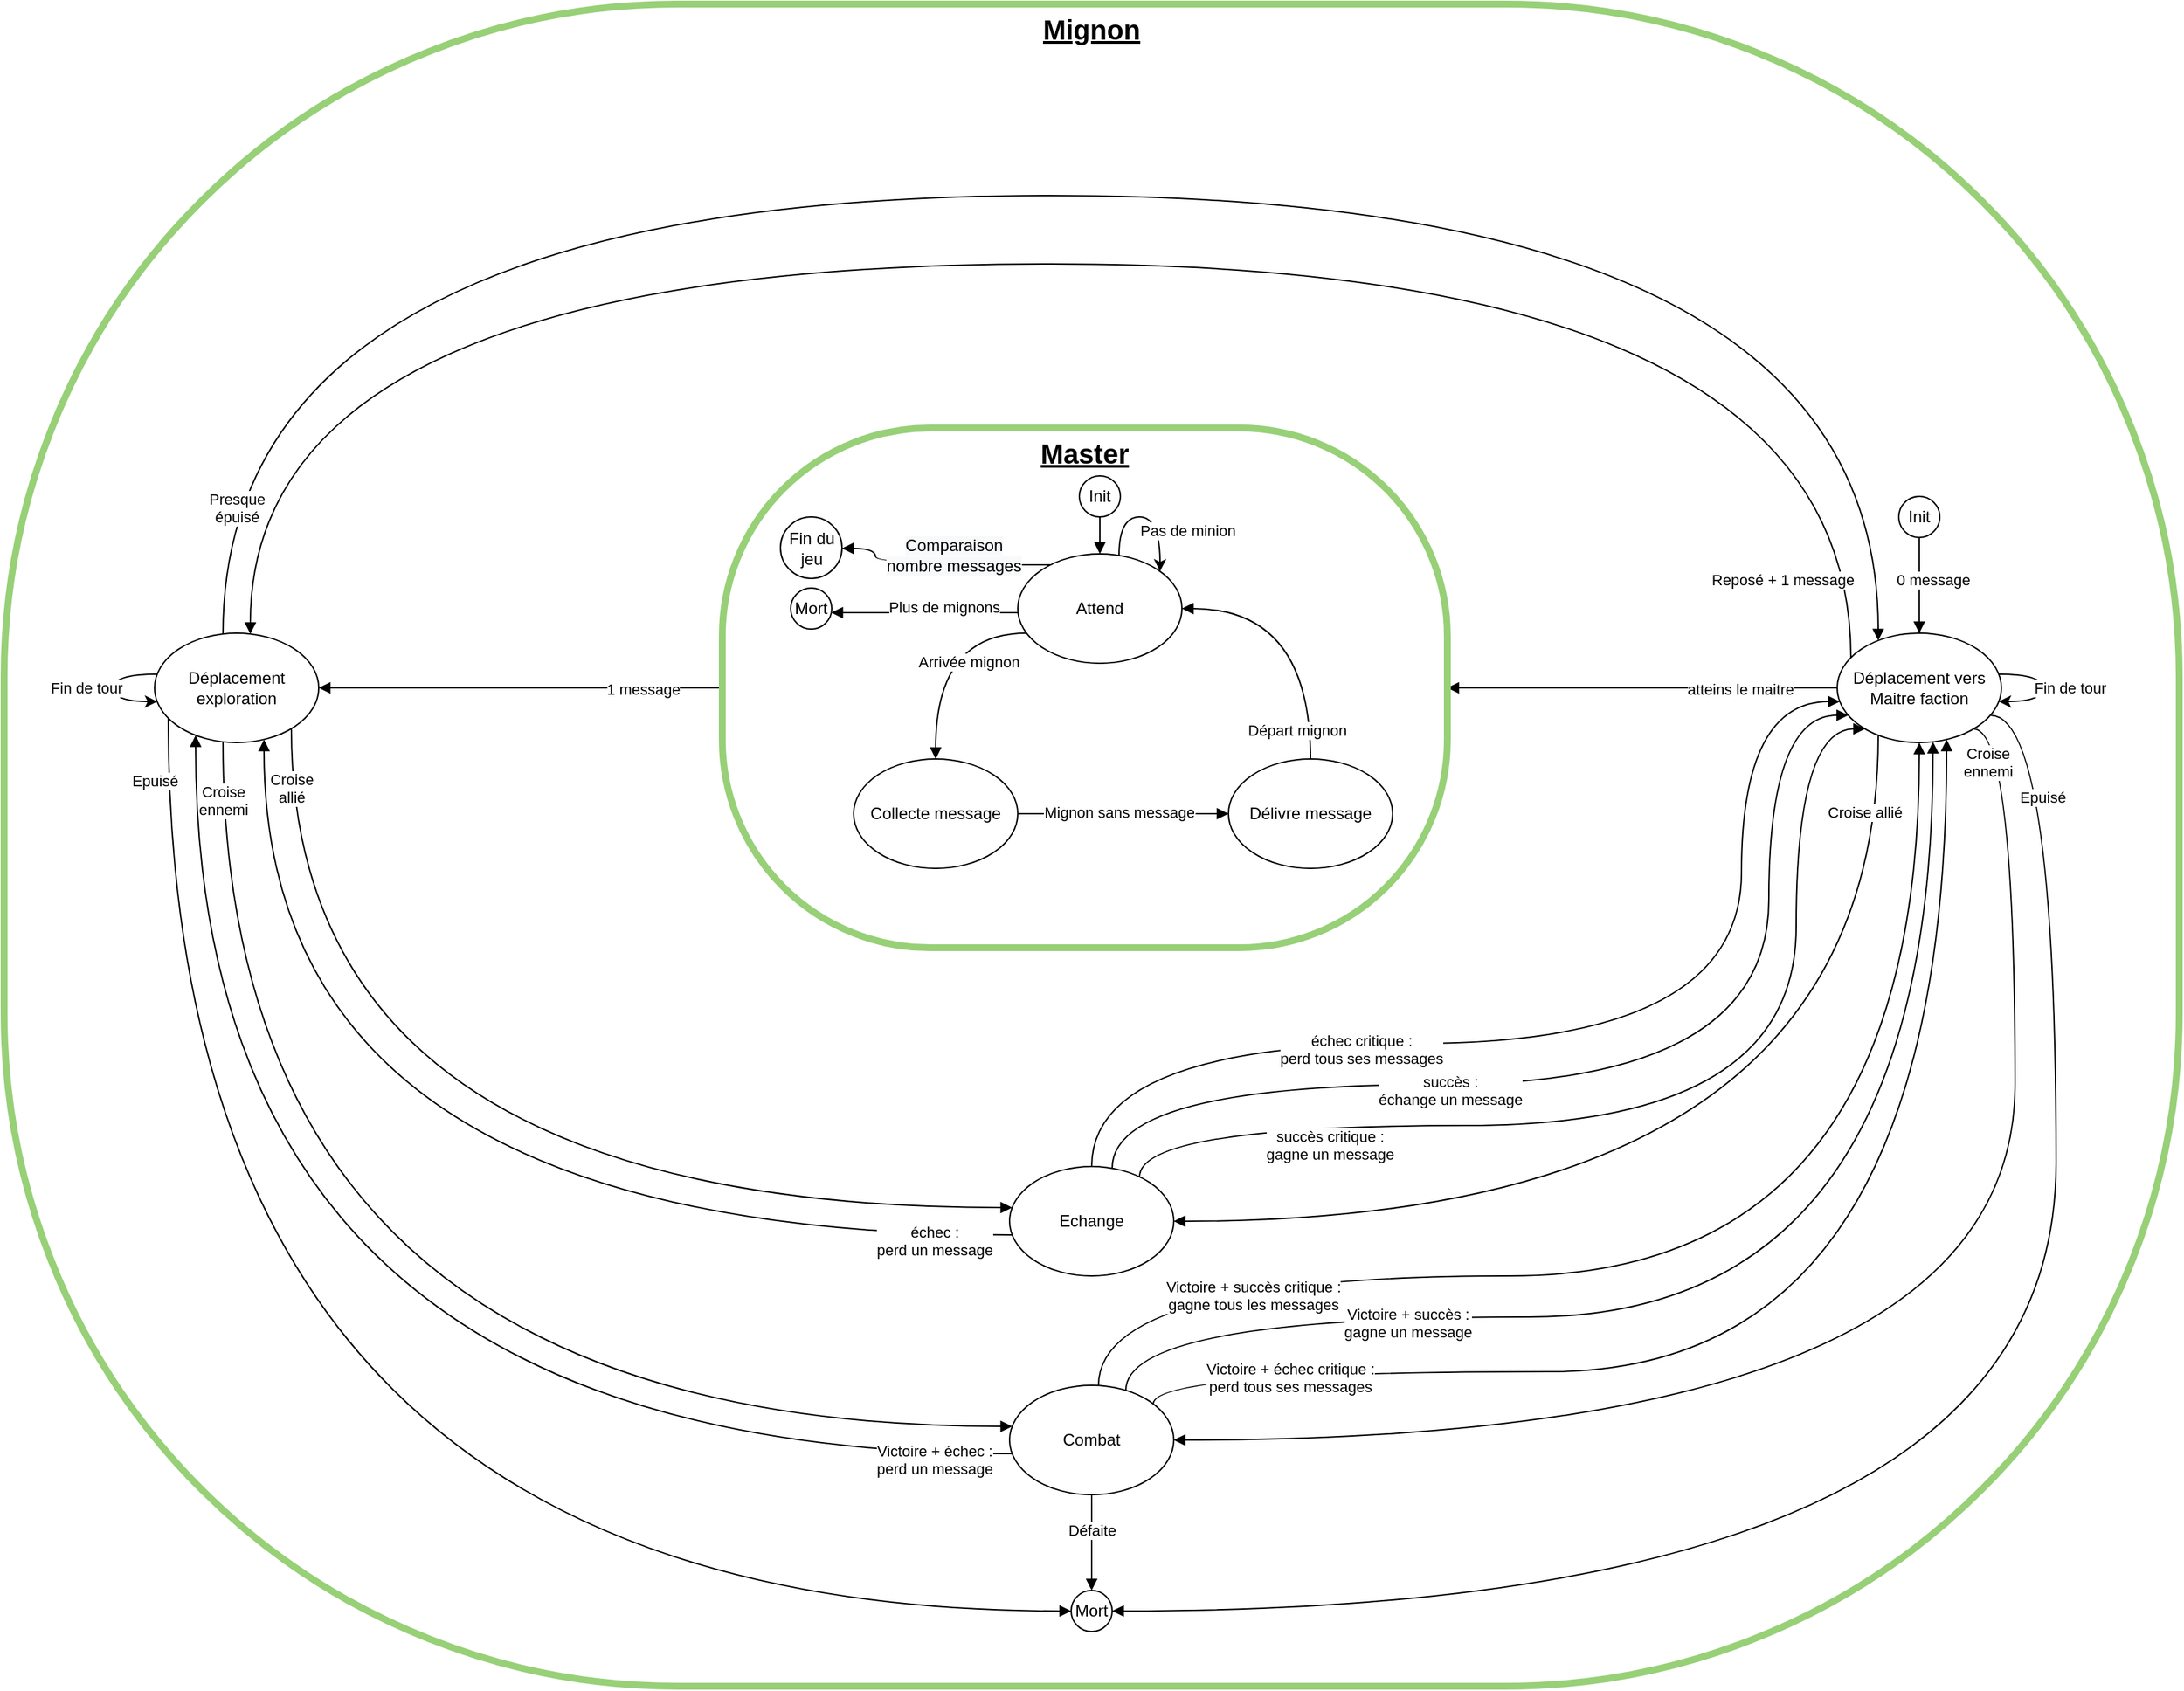 <mxfile version="15.6.8" type="device"><diagram id="q_s2pD9AUIf0P6xuWTzg" name="Page-1"><mxGraphModel dx="1673" dy="896" grid="1" gridSize="10" guides="1" tooltips="1" connect="1" arrows="1" fold="1" page="1" pageScale="1" pageWidth="827" pageHeight="1169" math="0" shadow="0"><root><mxCell id="0"/><mxCell id="1" parent="0"/><mxCell id="hhXlQBwQryzKbZ6QnJjO-1" value="Mignon" style="rounded=1;whiteSpace=wrap;html=1;strokeColor=#97D077;strokeWidth=5;fillColor=none;verticalAlign=top;fontStyle=5;fontSize=20;arcSize=40;" parent="1" vertex="1"><mxGeometry x="20" y="40" width="1590" height="1230" as="geometry"/></mxCell><mxCell id="hhXlQBwQryzKbZ6QnJjO-2" value="Epuisé" style="edgeStyle=orthogonalEdgeStyle;curved=1;orthogonalLoop=1;jettySize=auto;html=1;endArrow=block;endSize=6;targetPerimeterSpacing=0;verticalAlign=bottom;" parent="1" source="hhXlQBwQryzKbZ6QnJjO-4" target="hhXlQBwQryzKbZ6QnJjO-16" edge="1"><mxGeometry x="-0.916" y="-10" relative="1" as="geometry"><Array as="points"><mxPoint x="140" y="1215"/></Array><mxPoint as="offset"/></mxGeometry></mxCell><mxCell id="hhXlQBwQryzKbZ6QnJjO-3" value="Presque&lt;br&gt;épuisé" style="edgeStyle=orthogonalEdgeStyle;curved=1;orthogonalLoop=1;jettySize=auto;html=1;endArrow=block;endSize=6;targetPerimeterSpacing=0;verticalAlign=bottom;" parent="1" source="hhXlQBwQryzKbZ6QnJjO-4" target="hhXlQBwQryzKbZ6QnJjO-15" edge="1"><mxGeometry x="-0.917" y="-10" relative="1" as="geometry"><Array as="points"><mxPoint x="180" y="180"/><mxPoint x="1390" y="180"/></Array><mxPoint as="offset"/></mxGeometry></mxCell><mxCell id="hhXlQBwQryzKbZ6QnJjO-4" value="Déplacement&lt;br&gt;exploration" style="ellipse;whiteSpace=wrap;html=1;strokeColor=default;strokeWidth=1;" parent="1" vertex="1"><mxGeometry x="130" y="500" width="120" height="80" as="geometry"/></mxCell><mxCell id="hhXlQBwQryzKbZ6QnJjO-5" value="Défaite" style="edgeStyle=orthogonalEdgeStyle;curved=1;orthogonalLoop=1;jettySize=auto;html=1;endArrow=block;endSize=6;targetPerimeterSpacing=0;verticalAlign=bottom;" parent="1" source="hhXlQBwQryzKbZ6QnJjO-7" target="hhXlQBwQryzKbZ6QnJjO-16" edge="1"><mxGeometry relative="1" as="geometry"><Array as="points"><mxPoint x="820" y="1110"/><mxPoint x="820" y="1110"/></Array></mxGeometry></mxCell><mxCell id="hhXlQBwQryzKbZ6QnJjO-6" value="Victoire + succès :&lt;br&gt;gagne un message" style="edgeStyle=orthogonalEdgeStyle;curved=1;orthogonalLoop=1;jettySize=auto;html=1;endArrow=block;endSize=6;targetPerimeterSpacing=0;verticalAlign=bottom;" parent="1" source="hhXlQBwQryzKbZ6QnJjO-7" target="hhXlQBwQryzKbZ6QnJjO-15" edge="1"><mxGeometry x="-0.512" y="-20" relative="1" as="geometry"><mxPoint x="832" y="580" as="sourcePoint"/><Array as="points"><mxPoint x="840" y="1000"/><mxPoint x="1430" y="1000"/></Array><mxPoint as="offset"/></mxGeometry></mxCell><mxCell id="hhXlQBwQryzKbZ6QnJjO-7" value="Combat" style="ellipse;whiteSpace=wrap;html=1;strokeColor=default;strokeWidth=1;" parent="1" vertex="1"><mxGeometry x="755" y="1050" width="120" height="80" as="geometry"/></mxCell><mxCell id="hhXlQBwQryzKbZ6QnJjO-8" value="Echange" style="ellipse;whiteSpace=wrap;html=1;strokeColor=default;strokeWidth=1;" parent="1" vertex="1"><mxGeometry x="755" y="890" width="120" height="80" as="geometry"/></mxCell><mxCell id="hhXlQBwQryzKbZ6QnJjO-9" value="Init" style="ellipse;whiteSpace=wrap;html=1;aspect=fixed;strokeColor=default;strokeWidth=1;" parent="1" vertex="1"><mxGeometry x="1405" y="400" width="30" height="30" as="geometry"/></mxCell><mxCell id="hhXlQBwQryzKbZ6QnJjO-10" value="0 message" style="html=1;verticalAlign=bottom;endArrow=block;endSize=6;targetPerimeterSpacing=0;edgeStyle=orthogonalEdgeStyle;curved=1;" parent="1" source="hhXlQBwQryzKbZ6QnJjO-9" target="hhXlQBwQryzKbZ6QnJjO-15" edge="1"><mxGeometry x="0.143" y="10" width="80" relative="1" as="geometry"><mxPoint x="416" y="310" as="sourcePoint"/><mxPoint x="496" y="310" as="targetPoint"/><mxPoint as="offset"/></mxGeometry></mxCell><mxCell id="hhXlQBwQryzKbZ6QnJjO-11" value="Croise&lt;br&gt;ennemi" style="html=1;verticalAlign=bottom;endArrow=block;endSize=6;targetPerimeterSpacing=0;edgeStyle=orthogonalEdgeStyle;curved=1;" parent="1" source="hhXlQBwQryzKbZ6QnJjO-4" target="hhXlQBwQryzKbZ6QnJjO-7" edge="1"><mxGeometry x="-0.891" width="80" relative="1" as="geometry"><mxPoint x="456" y="470" as="sourcePoint"/><mxPoint x="611" y="400" as="targetPoint"/><Array as="points"><mxPoint x="180" y="1080"/></Array><mxPoint as="offset"/></mxGeometry></mxCell><mxCell id="hhXlQBwQryzKbZ6QnJjO-12" value="Croise&lt;br&gt;allié" style="html=1;verticalAlign=bottom;endArrow=block;endSize=6;targetPerimeterSpacing=0;edgeStyle=orthogonalEdgeStyle;curved=1;" parent="1" source="hhXlQBwQryzKbZ6QnJjO-4" target="hhXlQBwQryzKbZ6QnJjO-8" edge="1"><mxGeometry x="-0.866" width="80" relative="1" as="geometry"><mxPoint x="646" y="290" as="sourcePoint"/><mxPoint x="646" y="370" as="targetPoint"/><Array as="points"><mxPoint x="230" y="920"/></Array><mxPoint as="offset"/></mxGeometry></mxCell><mxCell id="hhXlQBwQryzKbZ6QnJjO-13" value="Epuisé" style="edgeStyle=orthogonalEdgeStyle;curved=1;orthogonalLoop=1;jettySize=auto;html=1;endArrow=block;endSize=6;targetPerimeterSpacing=0;verticalAlign=bottom;" parent="1" source="hhXlQBwQryzKbZ6QnJjO-15" target="hhXlQBwQryzKbZ6QnJjO-16" edge="1"><mxGeometry x="-0.831" y="-10" relative="1" as="geometry"><Array as="points"><mxPoint x="1520" y="560"/><mxPoint x="1520" y="1215"/></Array><mxPoint as="offset"/></mxGeometry></mxCell><mxCell id="hhXlQBwQryzKbZ6QnJjO-14" value="Reposé + 1 message" style="edgeStyle=orthogonalEdgeStyle;curved=1;orthogonalLoop=1;jettySize=auto;html=1;endArrow=block;endSize=6;targetPerimeterSpacing=0;verticalAlign=bottom;" parent="1" source="hhXlQBwQryzKbZ6QnJjO-15" target="hhXlQBwQryzKbZ6QnJjO-4" edge="1"><mxGeometry x="-0.945" y="50" relative="1" as="geometry"><Array as="points"><mxPoint x="1370" y="230"/><mxPoint x="200" y="230"/></Array><mxPoint as="offset"/></mxGeometry></mxCell><mxCell id="hhXlQBwQryzKbZ6QnJjO-15" value="Déplacement vers&lt;br&gt;Maitre faction" style="ellipse;whiteSpace=wrap;html=1;strokeColor=default;strokeWidth=1;" parent="1" vertex="1"><mxGeometry x="1360" y="500" width="120" height="80" as="geometry"/></mxCell><mxCell id="hhXlQBwQryzKbZ6QnJjO-16" value="Mort" style="ellipse;whiteSpace=wrap;html=1;strokeColor=default;strokeWidth=1;" parent="1" vertex="1"><mxGeometry x="800" y="1200" width="30" height="30" as="geometry"/></mxCell><mxCell id="hhXlQBwQryzKbZ6QnJjO-17" value="Croise&lt;br&gt;ennemi" style="html=1;verticalAlign=bottom;endArrow=block;endSize=6;targetPerimeterSpacing=0;edgeStyle=orthogonalEdgeStyle;curved=1;" parent="1" source="hhXlQBwQryzKbZ6QnJjO-15" target="hhXlQBwQryzKbZ6QnJjO-7" edge="1"><mxGeometry x="-0.879" y="-20" width="80" relative="1" as="geometry"><mxPoint x="646" y="290" as="sourcePoint"/><mxPoint x="636" y="410" as="targetPoint"/><Array as="points"><mxPoint x="1490" y="570"/><mxPoint x="1490" y="1090"/></Array><mxPoint as="offset"/></mxGeometry></mxCell><mxCell id="hhXlQBwQryzKbZ6QnJjO-18" value="atteins le maitre" style="html=1;verticalAlign=bottom;endArrow=block;endSize=6;targetPerimeterSpacing=0;edgeStyle=orthogonalEdgeStyle;curved=1;" parent="1" source="hhXlQBwQryzKbZ6QnJjO-15" target="hhXlQBwQryzKbZ6QnJjO-30" edge="1"><mxGeometry x="-0.5" y="10" width="80" relative="1" as="geometry"><mxPoint x="646" y="530" as="sourcePoint"/><mxPoint x="1180" y="540" as="targetPoint"/><mxPoint as="offset"/></mxGeometry></mxCell><mxCell id="hhXlQBwQryzKbZ6QnJjO-19" value="1 message" style="html=1;verticalAlign=bottom;endArrow=block;endSize=6;targetPerimeterSpacing=0;edgeStyle=orthogonalEdgeStyle;curved=1;" parent="1" source="hhXlQBwQryzKbZ6QnJjO-30" target="hhXlQBwQryzKbZ6QnJjO-4" edge="1"><mxGeometry x="-0.6" y="10" width="80" relative="1" as="geometry"><mxPoint x="390" y="530" as="sourcePoint"/><mxPoint x="836" y="410" as="targetPoint"/><mxPoint x="1" as="offset"/></mxGeometry></mxCell><mxCell id="hhXlQBwQryzKbZ6QnJjO-21" value="succès :&lt;br&gt;échange un message" style="html=1;verticalAlign=bottom;endArrow=block;endSize=6;targetPerimeterSpacing=0;edgeStyle=orthogonalEdgeStyle;curved=1;" parent="1" source="hhXlQBwQryzKbZ6QnJjO-8" target="hhXlQBwQryzKbZ6QnJjO-15" edge="1"><mxGeometry x="-0.29" y="-20" width="80" relative="1" as="geometry"><mxPoint x="906" y="290" as="sourcePoint"/><mxPoint x="1036" y="290" as="targetPoint"/><mxPoint as="offset"/><Array as="points"><mxPoint x="830" y="830"/><mxPoint x="1310" y="830"/><mxPoint x="1310" y="560"/></Array></mxGeometry></mxCell><mxCell id="hhXlQBwQryzKbZ6QnJjO-22" value="succès critique : &lt;br&gt;gagne un message" style="html=1;verticalAlign=bottom;endArrow=block;endSize=6;targetPerimeterSpacing=0;edgeStyle=orthogonalEdgeStyle;curved=1;startArrow=none;" parent="1" source="hhXlQBwQryzKbZ6QnJjO-8" target="hhXlQBwQryzKbZ6QnJjO-15" edge="1"><mxGeometry x="-0.589" y="-30" width="80" relative="1" as="geometry"><mxPoint x="1200" y="550" as="sourcePoint"/><mxPoint x="985.98" y="280" as="targetPoint"/><mxPoint as="offset"/><Array as="points"><mxPoint x="850" y="860"/><mxPoint x="1330" y="860"/><mxPoint x="1330" y="570"/></Array></mxGeometry></mxCell><mxCell id="hhXlQBwQryzKbZ6QnJjO-23" value="Croise allié" style="html=1;verticalAlign=bottom;endArrow=block;endSize=6;targetPerimeterSpacing=0;edgeStyle=orthogonalEdgeStyle;curved=1;" parent="1" source="hhXlQBwQryzKbZ6QnJjO-15" target="hhXlQBwQryzKbZ6QnJjO-8" edge="1"><mxGeometry x="-0.85" y="-10" width="80" relative="1" as="geometry"><mxPoint x="1063" y="310.002" as="sourcePoint"/><mxPoint x="812" y="584.32" as="targetPoint"/><Array as="points"><mxPoint x="1390" y="930"/></Array><mxPoint as="offset"/></mxGeometry></mxCell><mxCell id="hhXlQBwQryzKbZ6QnJjO-24" value="échec :&lt;br&gt;perd un message" style="html=1;verticalAlign=bottom;endArrow=block;endSize=6;targetPerimeterSpacing=0;edgeStyle=orthogonalEdgeStyle;curved=1;" parent="1" source="hhXlQBwQryzKbZ6QnJjO-8" target="hhXlQBwQryzKbZ6QnJjO-4" edge="1"><mxGeometry x="-0.875" y="20" width="80" relative="1" as="geometry"><mxPoint x="722" y="360" as="sourcePoint"/><mxPoint x="482" y="480" as="targetPoint"/><Array as="points"><mxPoint x="210" y="940"/></Array><mxPoint as="offset"/></mxGeometry></mxCell><mxCell id="hhXlQBwQryzKbZ6QnJjO-25" value="échec critique : &lt;br&gt;perd tous ses messages" style="html=1;verticalAlign=bottom;endArrow=block;endSize=6;targetPerimeterSpacing=0;edgeStyle=orthogonalEdgeStyle;curved=1;" parent="1" source="hhXlQBwQryzKbZ6QnJjO-8" target="hhXlQBwQryzKbZ6QnJjO-15" edge="1"><mxGeometry x="-0.354" y="-20" width="80" relative="1" as="geometry"><mxPoint x="849.095" y="460" as="sourcePoint"/><mxPoint x="1004.038" y="320" as="targetPoint"/><mxPoint as="offset"/><Array as="points"><mxPoint x="815" y="800"/><mxPoint x="1290" y="800"/><mxPoint x="1290" y="550"/></Array></mxGeometry></mxCell><mxCell id="hhXlQBwQryzKbZ6QnJjO-26" value="Victoire + succès critique :&lt;br&gt;gagne tous les messages" style="edgeStyle=orthogonalEdgeStyle;curved=1;orthogonalLoop=1;jettySize=auto;html=1;endArrow=block;endSize=6;targetPerimeterSpacing=0;verticalAlign=bottom;" parent="1" source="hhXlQBwQryzKbZ6QnJjO-7" target="hhXlQBwQryzKbZ6QnJjO-15" edge="1"><mxGeometry x="-0.638" y="-30" relative="1" as="geometry"><mxPoint x="851" y="600" as="sourcePoint"/><mxPoint x="1092" y="332" as="targetPoint"/><Array as="points"><mxPoint x="820" y="970"/><mxPoint x="1420" y="970"/></Array><mxPoint as="offset"/></mxGeometry></mxCell><mxCell id="hhXlQBwQryzKbZ6QnJjO-27" value="Victoire + échec :&lt;br&gt;perd un message" style="edgeStyle=orthogonalEdgeStyle;curved=1;orthogonalLoop=1;jettySize=auto;html=1;endArrow=block;endSize=6;targetPerimeterSpacing=0;verticalAlign=bottom;" parent="1" source="hhXlQBwQryzKbZ6QnJjO-7" target="hhXlQBwQryzKbZ6QnJjO-4" edge="1"><mxGeometry x="-0.899" y="20" relative="1" as="geometry"><mxPoint x="602" y="710" as="sourcePoint"/><mxPoint x="642" y="420" as="targetPoint"/><mxPoint as="offset"/><Array as="points"><mxPoint x="160" y="1100"/></Array></mxGeometry></mxCell><mxCell id="hhXlQBwQryzKbZ6QnJjO-28" value="Victoire + échec critique :&lt;br&gt;perd tous ses messages" style="edgeStyle=orthogonalEdgeStyle;curved=1;orthogonalLoop=1;jettySize=auto;html=1;endArrow=block;endSize=6;targetPerimeterSpacing=0;verticalAlign=bottom;" parent="1" source="hhXlQBwQryzKbZ6QnJjO-7" target="hhXlQBwQryzKbZ6QnJjO-15" edge="1"><mxGeometry x="-0.768" y="-20" relative="1" as="geometry"><mxPoint x="833.426" y="628.284" as="sourcePoint"/><mxPoint x="1116" y="300" as="targetPoint"/><Array as="points"><mxPoint x="860" y="1040"/><mxPoint x="1440" y="1040"/></Array><mxPoint as="offset"/></mxGeometry></mxCell><mxCell id="hhXlQBwQryzKbZ6QnJjO-29" value="" style="group" parent="1" vertex="1" connectable="0"><mxGeometry x="500" y="290" width="620" height="510" as="geometry"/></mxCell><mxCell id="hhXlQBwQryzKbZ6QnJjO-30" value="Master" style="rounded=1;whiteSpace=wrap;html=1;strokeColor=#97D077;strokeWidth=5;fillColor=none;verticalAlign=top;fontStyle=5;fontSize=20;arcSize=40;" parent="hhXlQBwQryzKbZ6QnJjO-29" vertex="1"><mxGeometry x="45" y="60" width="530" height="380" as="geometry"/></mxCell><mxCell id="hhXlQBwQryzKbZ6QnJjO-31" value="Init" style="ellipse;whiteSpace=wrap;html=1;aspect=fixed;strokeColor=default;strokeWidth=1;" parent="hhXlQBwQryzKbZ6QnJjO-29" vertex="1"><mxGeometry x="306" y="95" width="30" height="30" as="geometry"/></mxCell><mxCell id="hhXlQBwQryzKbZ6QnJjO-32" value="Attend" style="ellipse;whiteSpace=wrap;html=1;strokeColor=default;strokeWidth=1;" parent="hhXlQBwQryzKbZ6QnJjO-29" vertex="1"><mxGeometry x="261" y="152" width="120" height="80" as="geometry"/></mxCell><mxCell id="hhXlQBwQryzKbZ6QnJjO-33" style="edgeStyle=orthogonalEdgeStyle;curved=1;orthogonalLoop=1;jettySize=auto;html=1;fontSize=20;endArrow=block;endSize=6;targetPerimeterSpacing=0;strokeWidth=1;verticalAlign=bottom;" parent="hhXlQBwQryzKbZ6QnJjO-29" source="hhXlQBwQryzKbZ6QnJjO-31" target="hhXlQBwQryzKbZ6QnJjO-32" edge="1"><mxGeometry relative="1" as="geometry"/></mxCell><mxCell id="hhXlQBwQryzKbZ6QnJjO-34" value="Collecte message" style="ellipse;whiteSpace=wrap;html=1;strokeColor=default;strokeWidth=1;" parent="hhXlQBwQryzKbZ6QnJjO-29" vertex="1"><mxGeometry x="141" y="302" width="120" height="80" as="geometry"/></mxCell><mxCell id="hhXlQBwQryzKbZ6QnJjO-35" value="&lt;div&gt;Arrivée mignon&lt;/div&gt;" style="edgeStyle=orthogonalEdgeStyle;curved=1;orthogonalLoop=1;jettySize=auto;html=1;endArrow=block;endSize=6;targetPerimeterSpacing=0;verticalAlign=bottom;" parent="hhXlQBwQryzKbZ6QnJjO-29" source="hhXlQBwQryzKbZ6QnJjO-32" target="hhXlQBwQryzKbZ6QnJjO-34" edge="1"><mxGeometry x="0.217" y="24" relative="1" as="geometry"><Array as="points"><mxPoint x="201" y="210"/></Array><mxPoint as="offset"/></mxGeometry></mxCell><mxCell id="hhXlQBwQryzKbZ6QnJjO-36" value="Départ mignon" style="edgeStyle=orthogonalEdgeStyle;curved=1;orthogonalLoop=1;jettySize=auto;html=1;endArrow=block;endSize=6;targetPerimeterSpacing=0;verticalAlign=bottom;" parent="hhXlQBwQryzKbZ6QnJjO-29" source="hhXlQBwQryzKbZ6QnJjO-37" target="hhXlQBwQryzKbZ6QnJjO-32" edge="1"><mxGeometry x="-0.882" y="10" relative="1" as="geometry"><Array as="points"><mxPoint x="475" y="192"/></Array><mxPoint as="offset"/></mxGeometry></mxCell><mxCell id="hhXlQBwQryzKbZ6QnJjO-37" value="Délivre message" style="ellipse;whiteSpace=wrap;html=1;strokeColor=default;strokeWidth=1;" parent="hhXlQBwQryzKbZ6QnJjO-29" vertex="1"><mxGeometry x="415" y="302" width="120" height="80" as="geometry"/></mxCell><mxCell id="hhXlQBwQryzKbZ6QnJjO-39" value="Mignon sans message" style="edgeStyle=orthogonalEdgeStyle;curved=1;orthogonalLoop=1;jettySize=auto;html=1;endArrow=block;endSize=6;targetPerimeterSpacing=0;verticalAlign=bottom;" parent="hhXlQBwQryzKbZ6QnJjO-29" source="hhXlQBwQryzKbZ6QnJjO-34" target="hhXlQBwQryzKbZ6QnJjO-37" edge="1"><mxGeometry x="-0.039" y="-8" relative="1" as="geometry"><mxPoint as="offset"/></mxGeometry></mxCell><mxCell id="hhXlQBwQryzKbZ6QnJjO-42" value="Fin du jeu" style="ellipse;whiteSpace=wrap;html=1;strokeColor=default;strokeWidth=1;" parent="hhXlQBwQryzKbZ6QnJjO-29" vertex="1"><mxGeometry x="87.5" y="125" width="45" height="45" as="geometry"/></mxCell><mxCell id="hhXlQBwQryzKbZ6QnJjO-43" value="&lt;span style=&quot;font-size: 12px ; background-color: rgb(248 , 249 , 250)&quot;&gt;Comparaison&lt;br&gt;nombre messages&lt;/span&gt;" style="edgeStyle=orthogonalEdgeStyle;curved=1;orthogonalLoop=1;jettySize=auto;html=1;endArrow=block;endSize=6;targetPerimeterSpacing=0;verticalAlign=bottom;" parent="hhXlQBwQryzKbZ6QnJjO-29" source="hhXlQBwQryzKbZ6QnJjO-32" target="hhXlQBwQryzKbZ6QnJjO-42" edge="1"><mxGeometry x="-0.149" y="10" relative="1" as="geometry"><Array as="points"><mxPoint x="157" y="160"/><mxPoint x="157" y="148"/></Array><mxPoint x="-1" as="offset"/></mxGeometry></mxCell><mxCell id="hhXlQBwQryzKbZ6QnJjO-44" value="Mort" style="ellipse;whiteSpace=wrap;html=1;strokeColor=default;strokeWidth=1;" parent="hhXlQBwQryzKbZ6QnJjO-29" vertex="1"><mxGeometry x="95" y="177" width="30" height="30" as="geometry"/></mxCell><mxCell id="hhXlQBwQryzKbZ6QnJjO-45" value="Plus de mignons" style="edgeStyle=orthogonalEdgeStyle;curved=1;orthogonalLoop=1;jettySize=auto;html=1;endArrow=block;endSize=6;targetPerimeterSpacing=0;verticalAlign=bottom;" parent="hhXlQBwQryzKbZ6QnJjO-29" source="hhXlQBwQryzKbZ6QnJjO-32" target="hhXlQBwQryzKbZ6QnJjO-44" edge="1"><mxGeometry x="-0.203" y="5" relative="1" as="geometry"><Array as="points"><mxPoint x="235" y="195"/><mxPoint x="235" y="195"/></Array><mxPoint as="offset"/></mxGeometry></mxCell><mxCell id="hhXlQBwQryzKbZ6QnJjO-47" value="Pas de minion" style="edgeStyle=orthogonalEdgeStyle;rounded=0;orthogonalLoop=1;jettySize=auto;html=1;curved=1;" parent="hhXlQBwQryzKbZ6QnJjO-29" source="hhXlQBwQryzKbZ6QnJjO-32" target="hhXlQBwQryzKbZ6QnJjO-32" edge="1"><mxGeometry x="0.391" y="20" relative="1" as="geometry"><Array as="points"><mxPoint x="335" y="125"/><mxPoint x="365" y="135"/></Array><mxPoint as="offset"/></mxGeometry></mxCell><mxCell id="hhXlQBwQryzKbZ6QnJjO-48" value="Fin de tour" style="edgeStyle=orthogonalEdgeStyle;curved=1;rounded=0;orthogonalLoop=1;jettySize=auto;html=1;" parent="1" source="hhXlQBwQryzKbZ6QnJjO-4" target="hhXlQBwQryzKbZ6QnJjO-4" edge="1"><mxGeometry y="-20" relative="1" as="geometry"><Array as="points"><mxPoint x="100" y="540"/></Array><mxPoint as="offset"/></mxGeometry></mxCell><mxCell id="hhXlQBwQryzKbZ6QnJjO-49" value="Fin de tour" style="edgeStyle=orthogonalEdgeStyle;curved=1;rounded=0;orthogonalLoop=1;jettySize=auto;html=1;" parent="1" source="hhXlQBwQryzKbZ6QnJjO-15" target="hhXlQBwQryzKbZ6QnJjO-15" edge="1"><mxGeometry y="20" relative="1" as="geometry"><Array as="points"><mxPoint x="1510" y="540"/></Array><mxPoint as="offset"/></mxGeometry></mxCell></root></mxGraphModel></diagram></mxfile>
